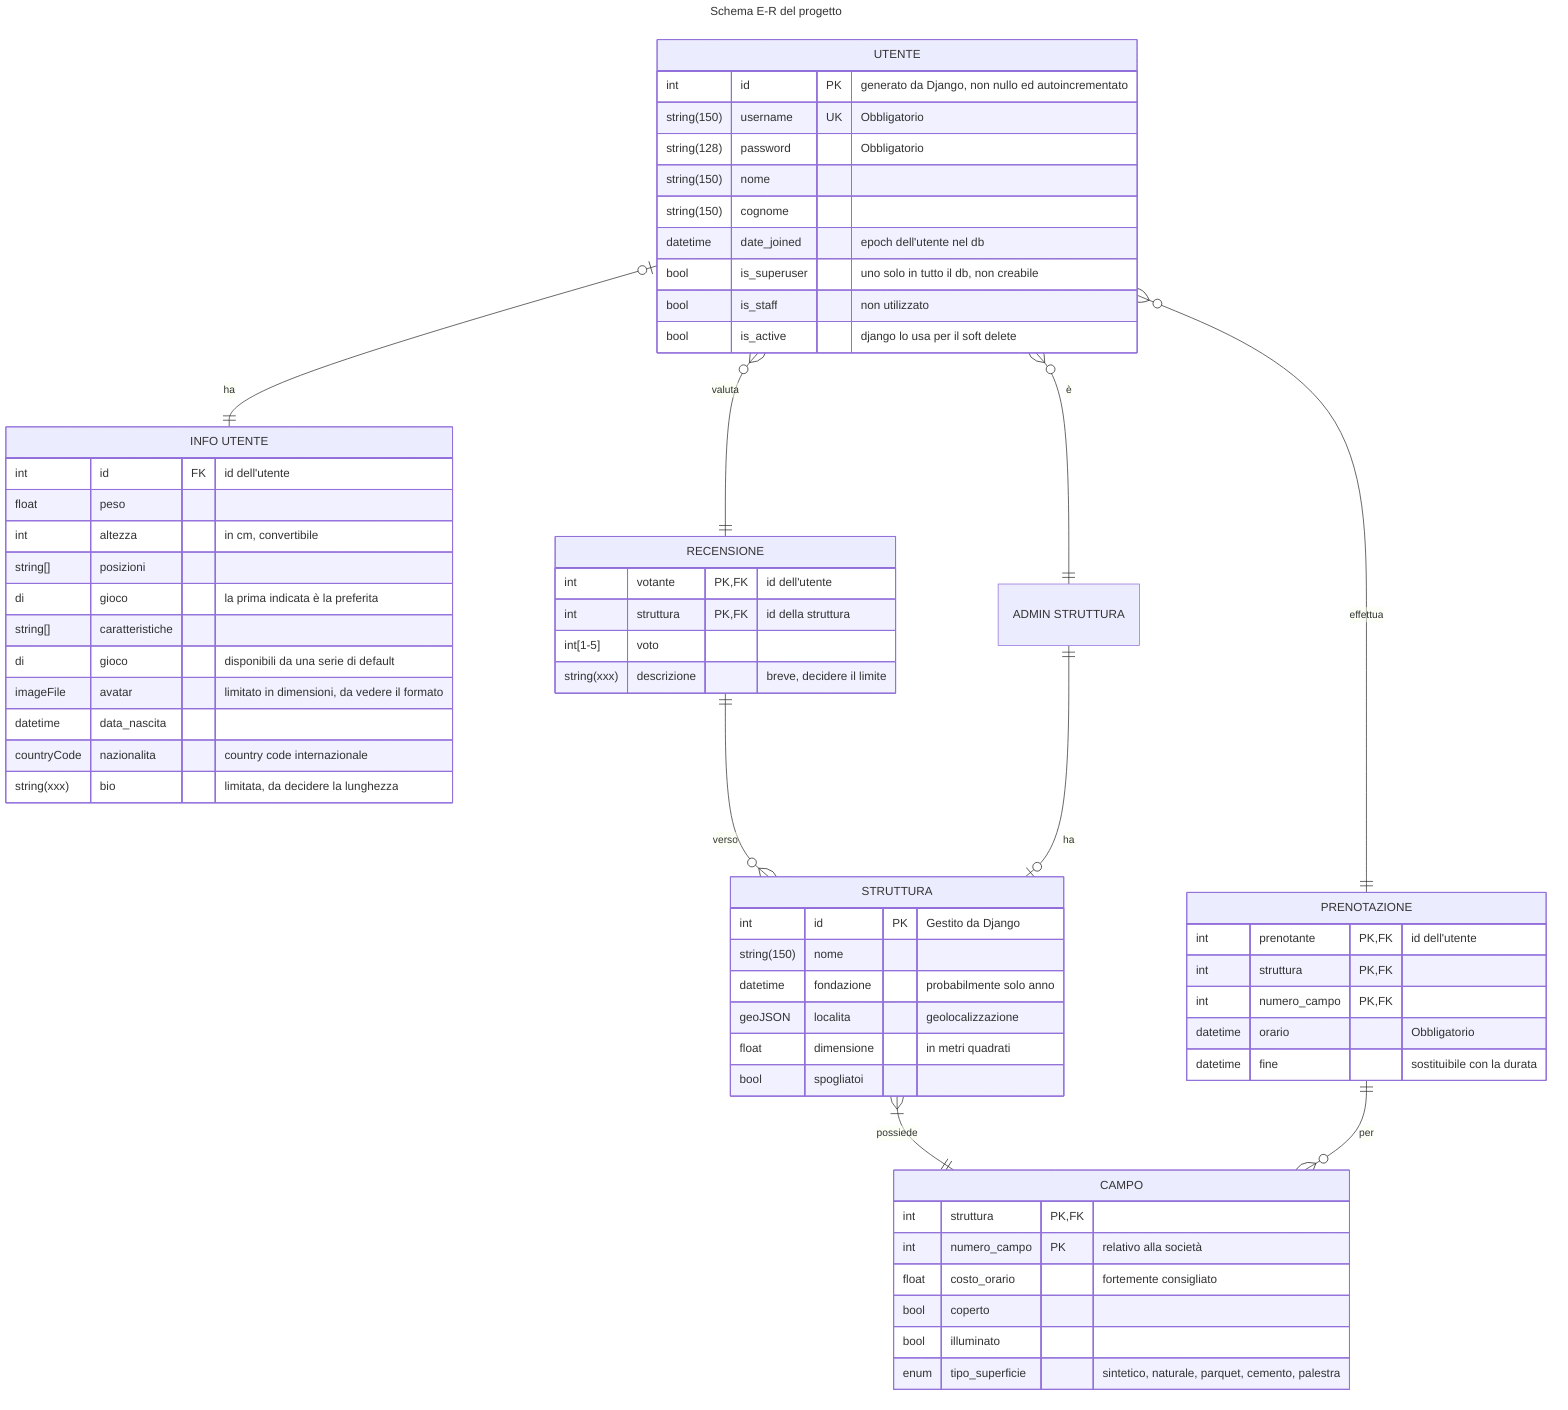 ---
title: Schema E-R del progetto
---
erDiagram
    UTENTE {
        int id PK "generato da Django, non nullo ed autoincrementato"
        string(150) username UK "Obbligatorio"
        string(128) password "Obbligatorio"
        string(150) nome
        string(150) cognome
        datetime date_joined "epoch dell'utente nel db"
        bool is_superuser "uno solo in tutto il db, non creabile"
        bool is_staff "non utilizzato" 
        bool is_active "django lo usa per il soft delete"
    }

    UTENTE o|--|| "INFO UTENTE" : "ha"

    "INFO UTENTE" {
        int id FK "id dell'utente"
        float peso
        int altezza "in cm, convertibile"
        string[] posizioni di gioco "la prima indicata è la preferita"
        string[] caratteristiche di gioco "disponibili da una serie di default"
        imageFile avatar "limitato in dimensioni, da vedere il formato"
        datetime data_nascita
        countryCode nazionalita "country code internazionale"
        string(xxx) bio "limitata, da decidere la lunghezza"
    }

    STRUTTURA {
        int id PK "Gestito da Django"
        string(150) nome
        datetime fondazione "probabilmente solo anno"
        geoJSON localita "geolocalizzazione"
        float dimensione "in metri quadrati"
        bool spogliatoi
    }

    STRUTTURA |{--|| CAMPO : "possiede"

    CAMPO {
        int struttura PK, FK
        int numero_campo PK "relativo alla società"
        float costo_orario "fortemente consigliato"
        bool coperto
        bool illuminato
        enum tipo_superficie "sintetico, naturale, parquet, cemento, palestra"
    }

    PRENOTAZIONE ||--}o CAMPO : "per"
    UTENTE o{--|| PRENOTAZIONE : "effettua"

    PRENOTAZIONE {
        int prenotante PK,FK "id dell'utente"
        int struttura PK,FK
        int numero_campo PK,FK
        datetime orario "Obbligatorio"
        datetime fine "sostituibile con la durata"
    }

    UTENTE o{--|| RECENSIONE : "valuta"
    RECENSIONE ||--}o STRUTTURA : "verso"

    RECENSIONE {
        int votante PK,FK "id dell'utente"
        int struttura PK,FK "id della struttura"
        int[1-5] voto
        string(xxx) descrizione "breve, decidere il limite"
    }

    UTENTE o{--|| "ADMIN STRUTTURA" : "è"
    "ADMIN STRUTTURA" ||--o| STRUTTURA : "ha"